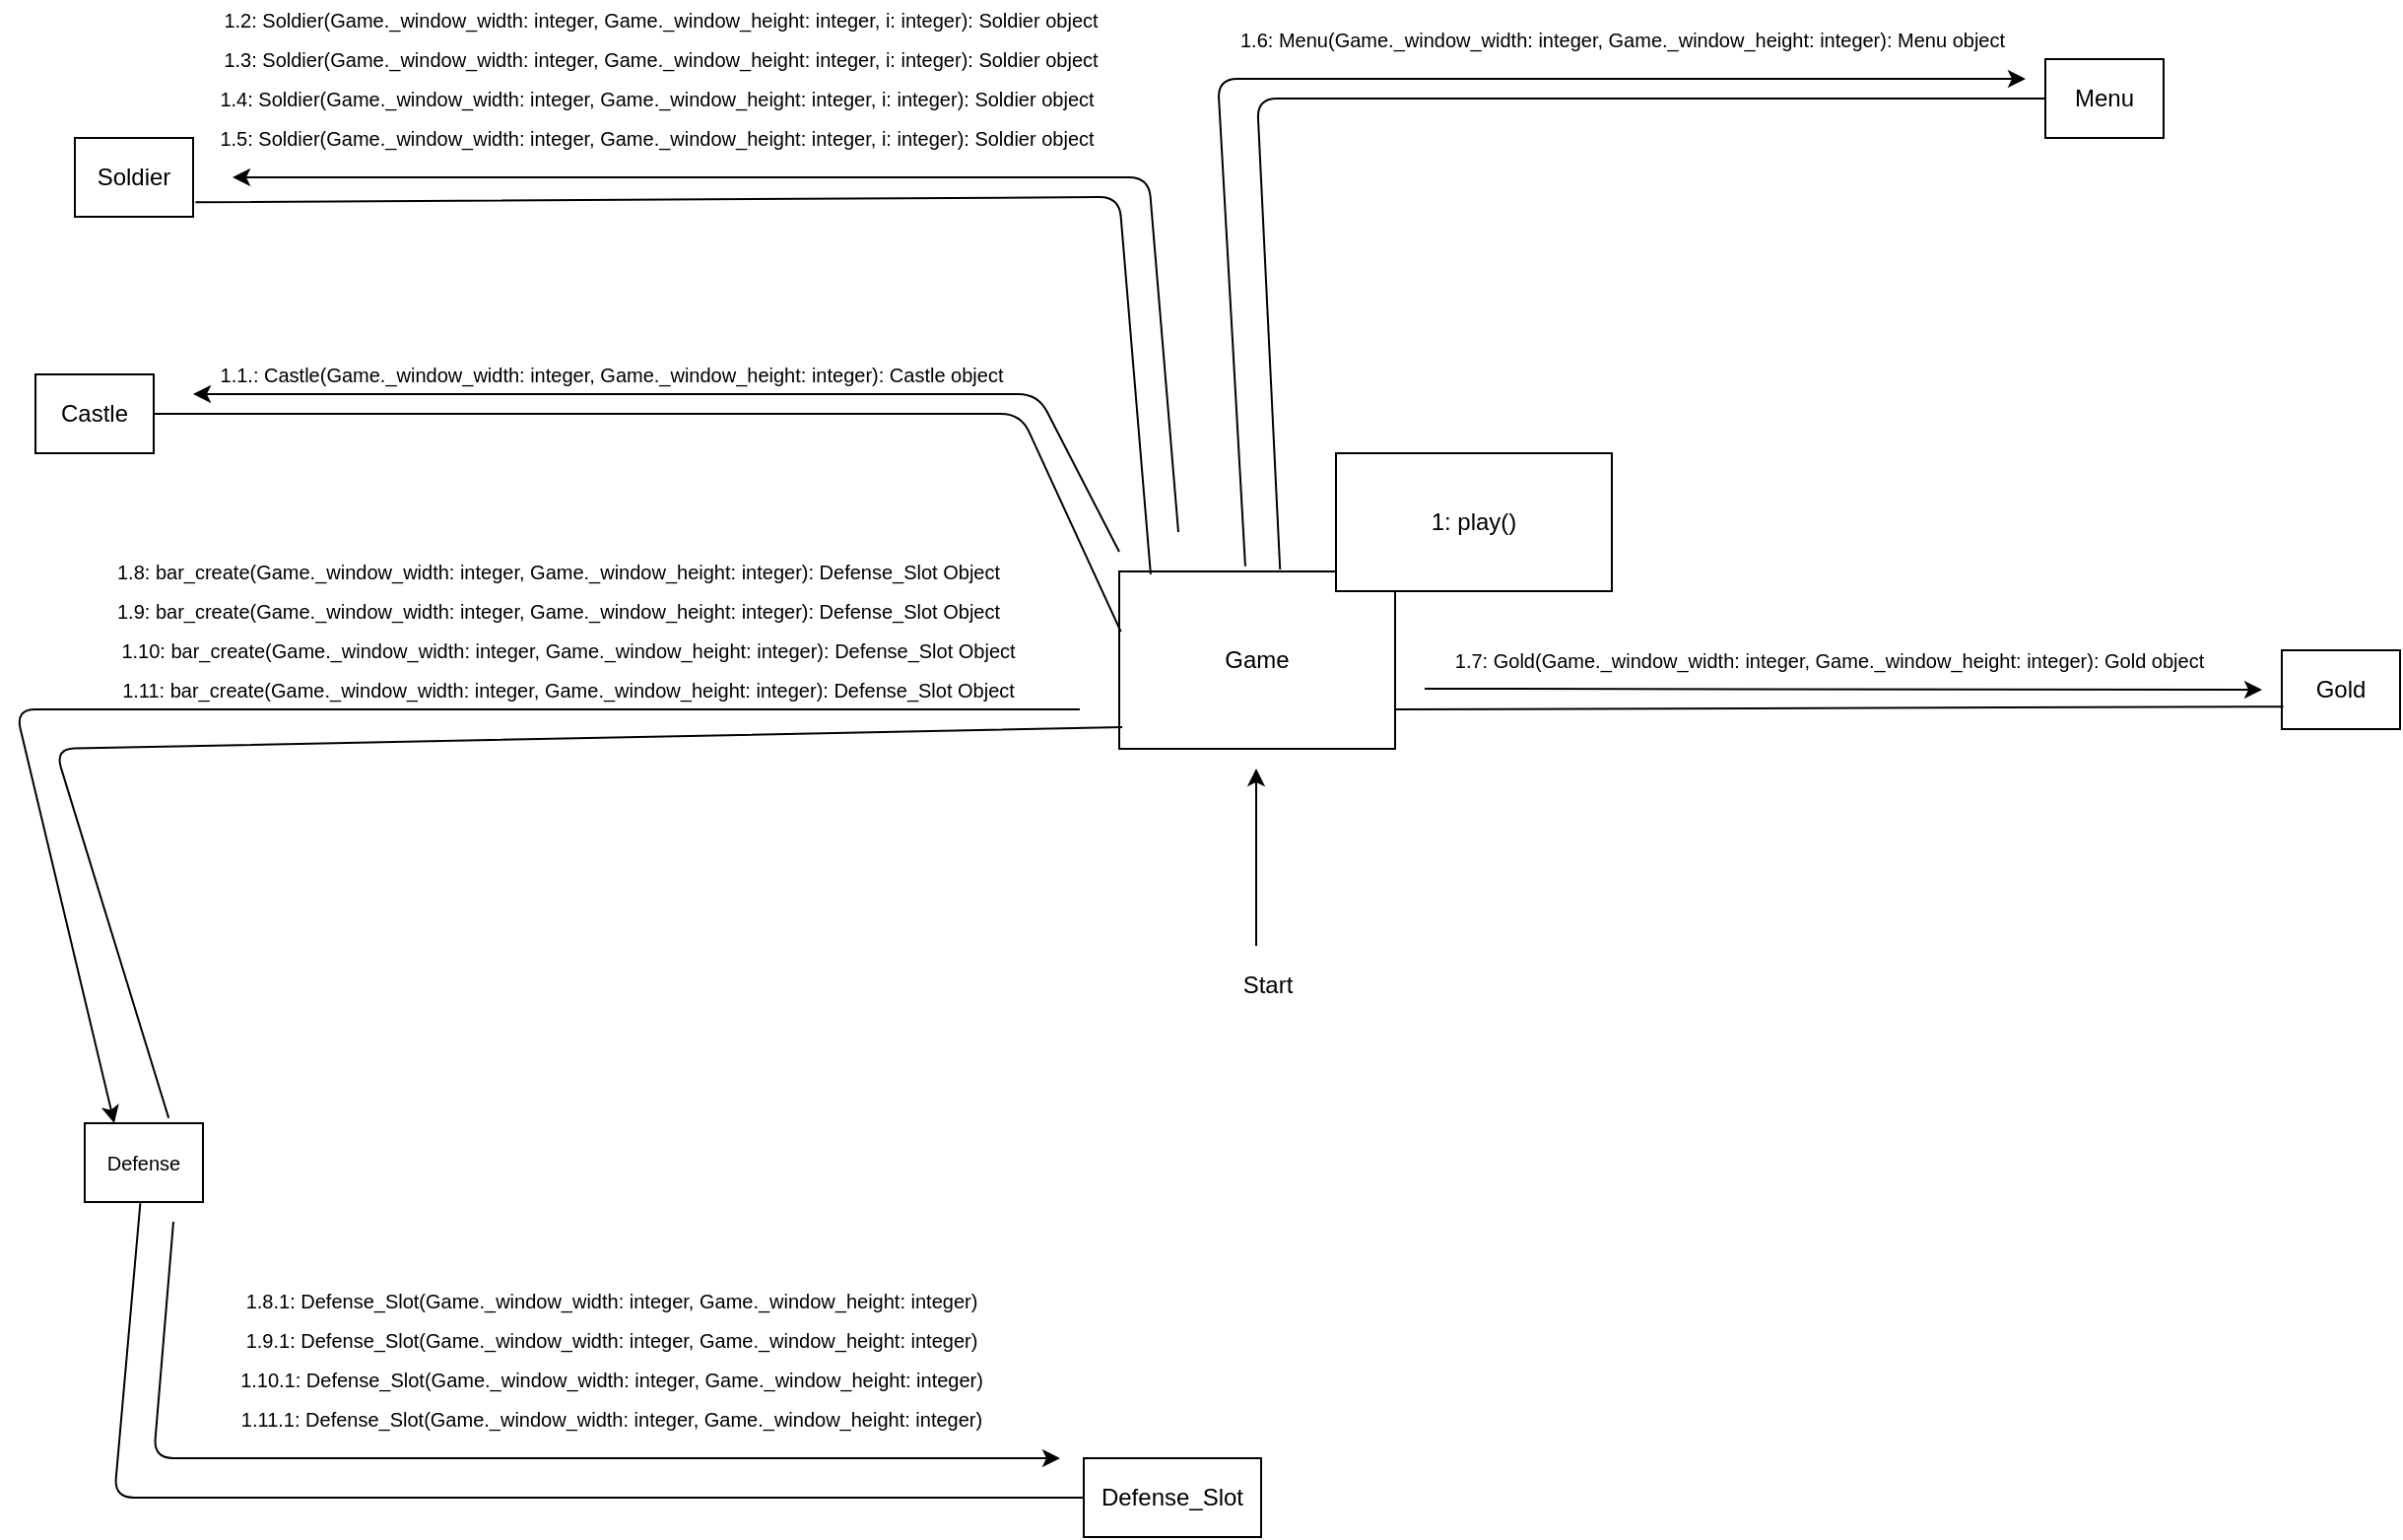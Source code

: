 <mxfile>
    <diagram id="CaxzeRScV0a7mKPLmqg5" name="Page-1">
        <mxGraphModel dx="1268" dy="958" grid="0" gridSize="10" guides="1" tooltips="1" connect="1" arrows="1" fold="1" page="1" pageScale="1" pageWidth="1654" pageHeight="2336" math="0" shadow="0">
            <root>
                <mxCell id="0"/>
                <mxCell id="1" parent="0"/>
                <mxCell id="2" value="" style="endArrow=classic;html=1;" parent="1" edge="1">
                    <mxGeometry width="50" height="50" relative="1" as="geometry">
                        <mxPoint x="659.5" y="520" as="sourcePoint"/>
                        <mxPoint x="659.5" y="430" as="targetPoint"/>
                    </mxGeometry>
                </mxCell>
                <mxCell id="3" value="Start" style="text;html=1;align=center;verticalAlign=middle;resizable=0;points=[];autosize=1;strokeColor=none;fillColor=none;" parent="1" vertex="1">
                    <mxGeometry x="645" y="530" width="40" height="20" as="geometry"/>
                </mxCell>
                <mxCell id="4" value="" style="shape=table;startSize=0;container=1;collapsible=0;childLayout=tableLayout;" parent="1" vertex="1">
                    <mxGeometry x="590" y="330" width="140" height="90" as="geometry"/>
                </mxCell>
                <mxCell id="5" value="" style="shape=partialRectangle;collapsible=0;dropTarget=0;pointerEvents=0;fillColor=none;top=0;left=0;bottom=0;right=0;points=[[0,0.5],[1,0.5]];portConstraint=eastwest;" parent="4" vertex="1">
                    <mxGeometry width="140" height="90" as="geometry"/>
                </mxCell>
                <mxCell id="6" value="Game" style="shape=partialRectangle;html=1;whiteSpace=wrap;connectable=0;overflow=hidden;fillColor=none;top=0;left=0;bottom=0;right=0;pointerEvents=1;" parent="5" vertex="1">
                    <mxGeometry width="140" height="90" as="geometry">
                        <mxRectangle width="140" height="90" as="alternateBounds"/>
                    </mxGeometry>
                </mxCell>
                <mxCell id="7" value="" style="shape=table;startSize=0;container=1;collapsible=0;childLayout=tableLayout;" parent="1" vertex="1">
                    <mxGeometry x="700" y="270" width="140" height="70" as="geometry"/>
                </mxCell>
                <mxCell id="8" value="" style="shape=partialRectangle;collapsible=0;dropTarget=0;pointerEvents=0;fillColor=none;top=0;left=0;bottom=0;right=0;points=[[0,0.5],[1,0.5]];portConstraint=eastwest;" parent="7" vertex="1">
                    <mxGeometry width="140" height="70" as="geometry"/>
                </mxCell>
                <mxCell id="9" value="&lt;div style=&quot;text-align: justify&quot;&gt;&lt;span&gt;1: play()&lt;/span&gt;&lt;/div&gt;" style="shape=partialRectangle;html=1;whiteSpace=wrap;connectable=0;overflow=hidden;fillColor=none;top=0;left=0;bottom=0;right=0;pointerEvents=1;align=center;" parent="8" vertex="1">
                    <mxGeometry width="140" height="70" as="geometry">
                        <mxRectangle width="140" height="70" as="alternateBounds"/>
                    </mxGeometry>
                </mxCell>
                <mxCell id="10" value="" style="shape=table;startSize=0;container=1;collapsible=0;childLayout=tableLayout;" parent="1" vertex="1">
                    <mxGeometry x="40" y="230" width="60" height="40" as="geometry"/>
                </mxCell>
                <mxCell id="11" value="" style="shape=partialRectangle;collapsible=0;dropTarget=0;pointerEvents=0;fillColor=none;top=0;left=0;bottom=0;right=0;points=[[0,0.5],[1,0.5]];portConstraint=eastwest;" parent="10" vertex="1">
                    <mxGeometry width="60" height="40" as="geometry"/>
                </mxCell>
                <mxCell id="12" value="Castle" style="shape=partialRectangle;html=1;whiteSpace=wrap;connectable=0;overflow=hidden;fillColor=none;top=0;left=0;bottom=0;right=0;pointerEvents=1;" parent="11" vertex="1">
                    <mxGeometry width="60" height="40" as="geometry">
                        <mxRectangle width="60" height="40" as="alternateBounds"/>
                    </mxGeometry>
                </mxCell>
                <mxCell id="13" value="" style="endArrow=none;html=1;entryX=1;entryY=0.5;entryDx=0;entryDy=0;exitX=0.006;exitY=0.34;exitDx=0;exitDy=0;exitPerimeter=0;" parent="1" source="5" target="11" edge="1">
                    <mxGeometry width="50" height="50" relative="1" as="geometry">
                        <mxPoint x="390" y="310" as="sourcePoint"/>
                        <mxPoint x="440" y="260" as="targetPoint"/>
                        <Array as="points">
                            <mxPoint x="540" y="250"/>
                        </Array>
                    </mxGeometry>
                </mxCell>
                <mxCell id="14" value="" style="endArrow=classic;html=1;" parent="1" edge="1">
                    <mxGeometry width="50" height="50" relative="1" as="geometry">
                        <mxPoint x="590" y="320" as="sourcePoint"/>
                        <mxPoint x="120" y="240" as="targetPoint"/>
                        <Array as="points">
                            <mxPoint x="548.75" y="240"/>
                        </Array>
                    </mxGeometry>
                </mxCell>
                <mxCell id="15" value="&lt;font style=&quot;font-size: 10px&quot;&gt;&lt;font style=&quot;font-size: 10px&quot;&gt;1.1.: Castle&lt;/font&gt;&lt;font style=&quot;font-size: 10px&quot;&gt;(Game._window_width: integer, Game._window_height: integer): Castle object&lt;br&gt;&lt;/font&gt;&lt;/font&gt;" style="text;html=1;align=center;verticalAlign=middle;resizable=0;points=[];autosize=1;strokeColor=none;fillColor=none;" parent="1" vertex="1">
                    <mxGeometry x="127" y="220" width="410" height="20" as="geometry"/>
                </mxCell>
                <mxCell id="16" value="" style="shape=table;startSize=0;container=1;collapsible=0;childLayout=tableLayout;fontFamily=Helvetica;fontSize=12;fontColor=#000000;" parent="1" vertex="1">
                    <mxGeometry x="60" y="110" width="60" height="40" as="geometry"/>
                </mxCell>
                <mxCell id="17" value="" style="shape=partialRectangle;collapsible=0;dropTarget=0;pointerEvents=0;fillColor=none;top=0;left=0;bottom=0;right=0;points=[[0,0.5],[1,0.5]];portConstraint=eastwest;fontFamily=Helvetica;fontSize=12;fontColor=#000000;" parent="16" vertex="1">
                    <mxGeometry width="60" height="40" as="geometry"/>
                </mxCell>
                <mxCell id="18" value="Soldier" style="shape=partialRectangle;html=1;whiteSpace=wrap;connectable=0;overflow=hidden;fillColor=none;top=0;left=0;bottom=0;right=0;pointerEvents=1;fontFamily=Helvetica;fontSize=12;fontColor=#000000;" parent="17" vertex="1">
                    <mxGeometry width="60" height="40" as="geometry">
                        <mxRectangle width="60" height="40" as="alternateBounds"/>
                    </mxGeometry>
                </mxCell>
                <mxCell id="19" value="" style="endArrow=classic;html=1;fontFamily=Helvetica;fontSize=12;fontColor=#000000;" parent="1" edge="1">
                    <mxGeometry width="50" height="50" relative="1" as="geometry">
                        <mxPoint x="620" y="310" as="sourcePoint"/>
                        <mxPoint x="140" y="130" as="targetPoint"/>
                        <Array as="points">
                            <mxPoint x="605" y="130"/>
                        </Array>
                    </mxGeometry>
                </mxCell>
                <mxCell id="20" value="" style="endArrow=none;html=1;fontFamily=Helvetica;fontSize=12;fontColor=#000000;entryX=1.02;entryY=0.815;entryDx=0;entryDy=0;entryPerimeter=0;exitX=0.114;exitY=0.016;exitDx=0;exitDy=0;exitPerimeter=0;" parent="1" source="5" target="17" edge="1">
                    <mxGeometry width="50" height="50" relative="1" as="geometry">
                        <mxPoint x="590" y="320" as="sourcePoint"/>
                        <mxPoint x="420" y="270" as="targetPoint"/>
                        <Array as="points">
                            <mxPoint x="590" y="140"/>
                        </Array>
                    </mxGeometry>
                </mxCell>
                <mxCell id="21" value="&lt;font style=&quot;font-size: 10px&quot;&gt;1.2: Soldier&lt;/font&gt;&lt;font style=&quot;font-size: 10px&quot;&gt;(Game._window_width: integer, Game._window_height: integer, i: integer): Soldier object&lt;/font&gt;" style="text;html=1;align=center;verticalAlign=middle;resizable=0;points=[];autosize=1;strokeColor=none;fillColor=none;fontSize=12;fontFamily=Helvetica;fontColor=#000000;" parent="1" vertex="1">
                    <mxGeometry x="127" y="40" width="460" height="20" as="geometry"/>
                </mxCell>
                <mxCell id="22" value="&lt;font style=&quot;font-size: 10px&quot;&gt;&lt;font style=&quot;font-size: 10px&quot;&gt;1.3: Soldier&lt;/font&gt;&lt;font style=&quot;font-size: 10px&quot;&gt;(Game._window_width: integer, Game._window_height: integer, i: integer): Soldier object&lt;/font&gt;&lt;/font&gt;" style="text;html=1;align=center;verticalAlign=middle;resizable=0;points=[];autosize=1;strokeColor=none;fillColor=none;fontSize=12;fontFamily=Helvetica;fontColor=#000000;" parent="1" vertex="1">
                    <mxGeometry x="127" y="60" width="460" height="20" as="geometry"/>
                </mxCell>
                <mxCell id="23" value="&lt;font style=&quot;font-size: 10px&quot;&gt;1.4: Soldier&lt;/font&gt;&lt;font style=&quot;font-size: 10px&quot;&gt;(Game._window_width: integer, Game._window_height: integer, i: integer): Soldier object&lt;/font&gt;" style="text;html=1;align=center;verticalAlign=middle;resizable=0;points=[];autosize=1;strokeColor=none;fillColor=none;fontSize=12;fontFamily=Helvetica;fontColor=#000000;" parent="1" vertex="1">
                    <mxGeometry x="125" y="80" width="460" height="20" as="geometry"/>
                </mxCell>
                <mxCell id="25" value="&lt;font style=&quot;font-size: 10px&quot;&gt;1.5: Soldier&lt;/font&gt;&lt;font style=&quot;font-size: 10px&quot;&gt;(Game._window_width: integer, Game._window_height: integer, i: integer): Soldier object&lt;/font&gt;" style="text;html=1;align=center;verticalAlign=middle;resizable=0;points=[];autosize=1;strokeColor=none;fillColor=none;fontSize=12;fontFamily=Helvetica;fontColor=#000000;" parent="1" vertex="1">
                    <mxGeometry x="125" y="100" width="460" height="20" as="geometry"/>
                </mxCell>
                <mxCell id="26" value="" style="shape=table;startSize=0;container=1;collapsible=0;childLayout=tableLayout;fontFamily=Helvetica;fontSize=12;fontColor=#000000;" parent="1" vertex="1">
                    <mxGeometry x="1060" y="70" width="60" height="40" as="geometry"/>
                </mxCell>
                <mxCell id="27" value="" style="shape=partialRectangle;collapsible=0;dropTarget=0;pointerEvents=0;fillColor=none;top=0;left=0;bottom=0;right=0;points=[[0,0.5],[1,0.5]];portConstraint=eastwest;fontFamily=Helvetica;fontSize=12;fontColor=#000000;" parent="26" vertex="1">
                    <mxGeometry width="60" height="40" as="geometry"/>
                </mxCell>
                <mxCell id="28" value="Menu" style="shape=partialRectangle;html=1;whiteSpace=wrap;connectable=0;overflow=hidden;fillColor=none;top=0;left=0;bottom=0;right=0;pointerEvents=1;fontFamily=Helvetica;fontSize=12;fontColor=#000000;" parent="27" vertex="1">
                    <mxGeometry width="60" height="40" as="geometry">
                        <mxRectangle width="60" height="40" as="alternateBounds"/>
                    </mxGeometry>
                </mxCell>
                <mxCell id="29" value="" style="endArrow=none;html=1;fontFamily=Helvetica;fontSize=12;fontColor=#000000;entryX=0;entryY=0.5;entryDx=0;entryDy=0;exitX=0.583;exitY=-0.011;exitDx=0;exitDy=0;exitPerimeter=0;" parent="1" source="5" target="27" edge="1">
                    <mxGeometry width="50" height="50" relative="1" as="geometry">
                        <mxPoint x="480" y="320" as="sourcePoint"/>
                        <mxPoint x="530" y="270" as="targetPoint"/>
                        <Array as="points">
                            <mxPoint x="660" y="90"/>
                        </Array>
                    </mxGeometry>
                </mxCell>
                <mxCell id="30" value="" style="endArrow=classic;html=1;fontFamily=Helvetica;fontSize=12;fontColor=#000000;exitX=0.457;exitY=-0.029;exitDx=0;exitDy=0;exitPerimeter=0;" parent="1" source="5" edge="1">
                    <mxGeometry width="50" height="50" relative="1" as="geometry">
                        <mxPoint x="550" y="280" as="sourcePoint"/>
                        <mxPoint x="1050" y="80" as="targetPoint"/>
                        <Array as="points">
                            <mxPoint x="640" y="80"/>
                        </Array>
                    </mxGeometry>
                </mxCell>
                <mxCell id="31" value="&lt;font style=&quot;font-size: 10px&quot;&gt;1.6: Menu&lt;/font&gt;&lt;font style=&quot;font-size: 10px&quot;&gt;(Game._window_width: integer, Game._window_height: integer): Menu object&lt;/font&gt;" style="text;html=1;align=center;verticalAlign=middle;resizable=0;points=[];autosize=1;strokeColor=none;fillColor=none;fontSize=12;fontFamily=Helvetica;fontColor=#000000;" parent="1" vertex="1">
                    <mxGeometry x="645" y="50" width="400" height="20" as="geometry"/>
                </mxCell>
                <mxCell id="32" value="" style="shape=table;startSize=0;container=1;collapsible=0;childLayout=tableLayout;fontFamily=Helvetica;fontSize=12;fontColor=#000000;" parent="1" vertex="1">
                    <mxGeometry x="1180" y="370" width="60" height="40" as="geometry"/>
                </mxCell>
                <mxCell id="33" value="" style="shape=partialRectangle;collapsible=0;dropTarget=0;pointerEvents=0;fillColor=none;top=0;left=0;bottom=0;right=0;points=[[0,0.5],[1,0.5]];portConstraint=eastwest;fontFamily=Helvetica;fontSize=12;fontColor=#000000;" parent="32" vertex="1">
                    <mxGeometry width="60" height="40" as="geometry"/>
                </mxCell>
                <mxCell id="34" value="Gold" style="shape=partialRectangle;html=1;whiteSpace=wrap;connectable=0;overflow=hidden;fillColor=none;top=0;left=0;bottom=0;right=0;pointerEvents=1;fontFamily=Helvetica;fontSize=12;fontColor=#000000;" parent="33" vertex="1">
                    <mxGeometry width="60" height="40" as="geometry">
                        <mxRectangle width="60" height="40" as="alternateBounds"/>
                    </mxGeometry>
                </mxCell>
                <mxCell id="35" value="" style="endArrow=none;html=1;fontFamily=Helvetica;fontSize=12;fontColor=#000000;entryX=0.013;entryY=0.715;entryDx=0;entryDy=0;entryPerimeter=0;exitX=1;exitY=0.778;exitDx=0;exitDy=0;exitPerimeter=0;" parent="1" source="5" target="33" edge="1">
                    <mxGeometry width="50" height="50" relative="1" as="geometry">
                        <mxPoint x="520" y="310" as="sourcePoint"/>
                        <mxPoint x="570" y="260" as="targetPoint"/>
                    </mxGeometry>
                </mxCell>
                <mxCell id="36" value="" style="endArrow=classic;html=1;fontFamily=Helvetica;fontSize=12;fontColor=#000000;" parent="1" edge="1">
                    <mxGeometry width="50" height="50" relative="1" as="geometry">
                        <mxPoint x="745" y="389.5" as="sourcePoint"/>
                        <mxPoint x="1170" y="390" as="targetPoint"/>
                    </mxGeometry>
                </mxCell>
                <mxCell id="37" value="&lt;font style=&quot;font-size: 10px&quot;&gt;1.7: Gold&lt;/font&gt;&lt;font style=&quot;font-size: 10px&quot;&gt;(Game._window_width: integer, Game._window_height: integer): Gold object&lt;/font&gt;" style="text;html=1;align=center;verticalAlign=middle;resizable=0;points=[];autosize=1;strokeColor=none;fillColor=none;fontSize=12;fontFamily=Helvetica;fontColor=#000000;" parent="1" vertex="1">
                    <mxGeometry x="750" y="365" width="400" height="20" as="geometry"/>
                </mxCell>
                <mxCell id="51" value="" style="endArrow=none;html=1;entryX=0.71;entryY=-0.065;entryDx=0;entryDy=0;exitX=0.011;exitY=0.878;exitDx=0;exitDy=0;exitPerimeter=0;entryPerimeter=0;" parent="1" source="5" target="66" edge="1">
                    <mxGeometry width="50" height="50" relative="1" as="geometry">
                        <mxPoint x="470.84" y="330.6" as="sourcePoint"/>
                        <mxPoint x="130" y="510" as="targetPoint"/>
                        <Array as="points">
                            <mxPoint x="50" y="420"/>
                        </Array>
                    </mxGeometry>
                </mxCell>
                <mxCell id="54" value="" style="shape=table;startSize=0;container=1;collapsible=0;childLayout=tableLayout;fontFamily=Helvetica;fontSize=12;fontColor=#000000;" parent="1" vertex="1">
                    <mxGeometry x="572" y="780" width="90" height="40" as="geometry"/>
                </mxCell>
                <mxCell id="55" value="" style="shape=partialRectangle;collapsible=0;dropTarget=0;pointerEvents=0;fillColor=none;top=0;left=0;bottom=0;right=0;points=[[0,0.5],[1,0.5]];portConstraint=eastwest;fontFamily=Helvetica;fontSize=12;fontColor=#000000;" parent="54" vertex="1">
                    <mxGeometry width="90" height="40" as="geometry"/>
                </mxCell>
                <mxCell id="56" value="Defense_Slot" style="shape=partialRectangle;html=1;whiteSpace=wrap;connectable=0;overflow=hidden;fillColor=none;top=0;left=0;bottom=0;right=0;pointerEvents=1;fontFamily=Helvetica;fontSize=12;fontColor=#000000;" parent="55" vertex="1">
                    <mxGeometry width="90" height="40" as="geometry">
                        <mxRectangle width="90" height="40" as="alternateBounds"/>
                    </mxGeometry>
                </mxCell>
                <mxCell id="59" value="&lt;font style=&quot;font-size: 10px&quot;&gt;1.8.1: Defense_Slot(Game._window_width: integer, Game._window_height: integer)&lt;/font&gt;" style="text;html=1;align=center;verticalAlign=middle;resizable=0;points=[];autosize=1;strokeColor=none;fillColor=none;fontSize=12;fontFamily=Helvetica;fontColor=#000000;" parent="1" vertex="1">
                    <mxGeometry x="137" y="690" width="390" height="20" as="geometry"/>
                </mxCell>
                <mxCell id="65" value="" style="shape=table;startSize=0;container=1;collapsible=0;childLayout=tableLayout;fontFamily=Helvetica;fontSize=10;fontColor=#000000;" parent="1" vertex="1">
                    <mxGeometry x="65" y="610" width="60" height="40" as="geometry"/>
                </mxCell>
                <mxCell id="66" value="" style="shape=partialRectangle;collapsible=0;dropTarget=0;pointerEvents=0;fillColor=none;top=0;left=0;bottom=0;right=0;points=[[0,0.5],[1,0.5]];portConstraint=eastwest;fontFamily=Helvetica;fontSize=10;fontColor=#000000;" parent="65" vertex="1">
                    <mxGeometry width="60" height="40" as="geometry"/>
                </mxCell>
                <mxCell id="67" value="Defense" style="shape=partialRectangle;html=1;whiteSpace=wrap;connectable=0;overflow=hidden;fillColor=none;top=0;left=0;bottom=0;right=0;pointerEvents=1;fontFamily=Helvetica;fontSize=10;fontColor=#000000;" parent="66" vertex="1">
                    <mxGeometry width="60" height="40" as="geometry">
                        <mxRectangle width="60" height="40" as="alternateBounds"/>
                    </mxGeometry>
                </mxCell>
                <mxCell id="68" value="" style="endArrow=classic;html=1;fontFamily=Helvetica;fontSize=10;fontColor=#000000;" parent="1" edge="1">
                    <mxGeometry width="50" height="50" relative="1" as="geometry">
                        <mxPoint x="570" y="400" as="sourcePoint"/>
                        <mxPoint x="80" y="610" as="targetPoint"/>
                        <Array as="points">
                            <mxPoint x="30" y="400"/>
                        </Array>
                    </mxGeometry>
                </mxCell>
                <mxCell id="69" value="&lt;font style=&quot;font-size: 10px&quot;&gt;1.8: bar_create(Game._window_width: integer, Game._window_height: integer): Defense_Slot Object&lt;/font&gt;" style="text;html=1;align=center;verticalAlign=middle;resizable=0;points=[];autosize=1;strokeColor=none;fillColor=none;fontSize=10;fontFamily=Helvetica;fontColor=#000000;" parent="1" vertex="1">
                    <mxGeometry x="75" y="320" width="460" height="20" as="geometry"/>
                </mxCell>
                <mxCell id="70" value="&lt;font style=&quot;font-size: 10px&quot;&gt;1.9: bar_create(Game._window_width: integer, Game._window_height: integer): Defense_Slot Object&lt;/font&gt;" style="text;html=1;align=center;verticalAlign=middle;resizable=0;points=[];autosize=1;strokeColor=none;fillColor=none;fontSize=10;fontFamily=Helvetica;fontColor=#000000;" parent="1" vertex="1">
                    <mxGeometry x="75" y="340" width="460" height="20" as="geometry"/>
                </mxCell>
                <mxCell id="71" value="&lt;font style=&quot;font-size: 10px&quot;&gt;1.10: bar_create(Game._window_width: integer, Game._window_height: integer): Defense_Slot Object&lt;/font&gt;" style="text;html=1;align=center;verticalAlign=middle;resizable=0;points=[];autosize=1;strokeColor=none;fillColor=none;fontSize=10;fontFamily=Helvetica;fontColor=#000000;" parent="1" vertex="1">
                    <mxGeometry x="75" y="360" width="470" height="20" as="geometry"/>
                </mxCell>
                <mxCell id="72" value="&lt;font style=&quot;font-size: 10px&quot;&gt;1.11: bar_create(Game._window_width: integer, Game._window_height: integer): Defense_Slot Object&lt;/font&gt;" style="text;html=1;align=center;verticalAlign=middle;resizable=0;points=[];autosize=1;strokeColor=none;fillColor=none;fontSize=10;fontFamily=Helvetica;fontColor=#000000;" parent="1" vertex="1">
                    <mxGeometry x="75" y="380" width="470" height="20" as="geometry"/>
                </mxCell>
                <mxCell id="73" value="" style="endArrow=none;html=1;fontFamily=Helvetica;fontSize=10;fontColor=#000000;entryX=0.47;entryY=1.015;entryDx=0;entryDy=0;entryPerimeter=0;exitX=0;exitY=0.5;exitDx=0;exitDy=0;" parent="1" source="55" target="66" edge="1">
                    <mxGeometry width="50" height="50" relative="1" as="geometry">
                        <mxPoint x="390" y="590" as="sourcePoint"/>
                        <mxPoint x="440" y="540" as="targetPoint"/>
                        <Array as="points">
                            <mxPoint x="80" y="800"/>
                        </Array>
                    </mxGeometry>
                </mxCell>
                <mxCell id="74" value="" style="endArrow=classic;html=1;fontFamily=Helvetica;fontSize=10;fontColor=#000000;" parent="1" edge="1">
                    <mxGeometry width="50" height="50" relative="1" as="geometry">
                        <mxPoint x="110" y="660" as="sourcePoint"/>
                        <mxPoint x="560" y="780" as="targetPoint"/>
                        <Array as="points">
                            <mxPoint x="100" y="780"/>
                        </Array>
                    </mxGeometry>
                </mxCell>
                <mxCell id="75" value="&lt;font style=&quot;font-size: 10px&quot;&gt;1.9.1: Defense_Slot(Game._window_width: integer, Game._window_height: integer)&lt;/font&gt;" style="text;html=1;align=center;verticalAlign=middle;resizable=0;points=[];autosize=1;strokeColor=none;fillColor=none;fontSize=10;fontFamily=Helvetica;fontColor=#000000;" parent="1" vertex="1">
                    <mxGeometry x="137" y="710" width="390" height="20" as="geometry"/>
                </mxCell>
                <mxCell id="76" value="&lt;font style=&quot;font-size: 10px&quot;&gt;1.10.1: Defense_Slot(Game._window_width: integer, Game._window_height: integer)&lt;/font&gt;" style="text;html=1;align=center;verticalAlign=middle;resizable=0;points=[];autosize=1;strokeColor=none;fillColor=none;fontSize=10;fontFamily=Helvetica;fontColor=#000000;" parent="1" vertex="1">
                    <mxGeometry x="137" y="730" width="390" height="20" as="geometry"/>
                </mxCell>
                <mxCell id="77" value="&lt;font style=&quot;font-size: 10px&quot;&gt;1.11.1:&amp;nbsp;Defense_Slot(Game._window_width: integer, Game._window_height: integer)&lt;/font&gt;" style="text;html=1;align=center;verticalAlign=middle;resizable=0;points=[];autosize=1;strokeColor=none;fillColor=none;fontSize=10;fontFamily=Helvetica;fontColor=#000000;" parent="1" vertex="1">
                    <mxGeometry x="137" y="750" width="390" height="20" as="geometry"/>
                </mxCell>
            </root>
        </mxGraphModel>
    </diagram>
</mxfile>